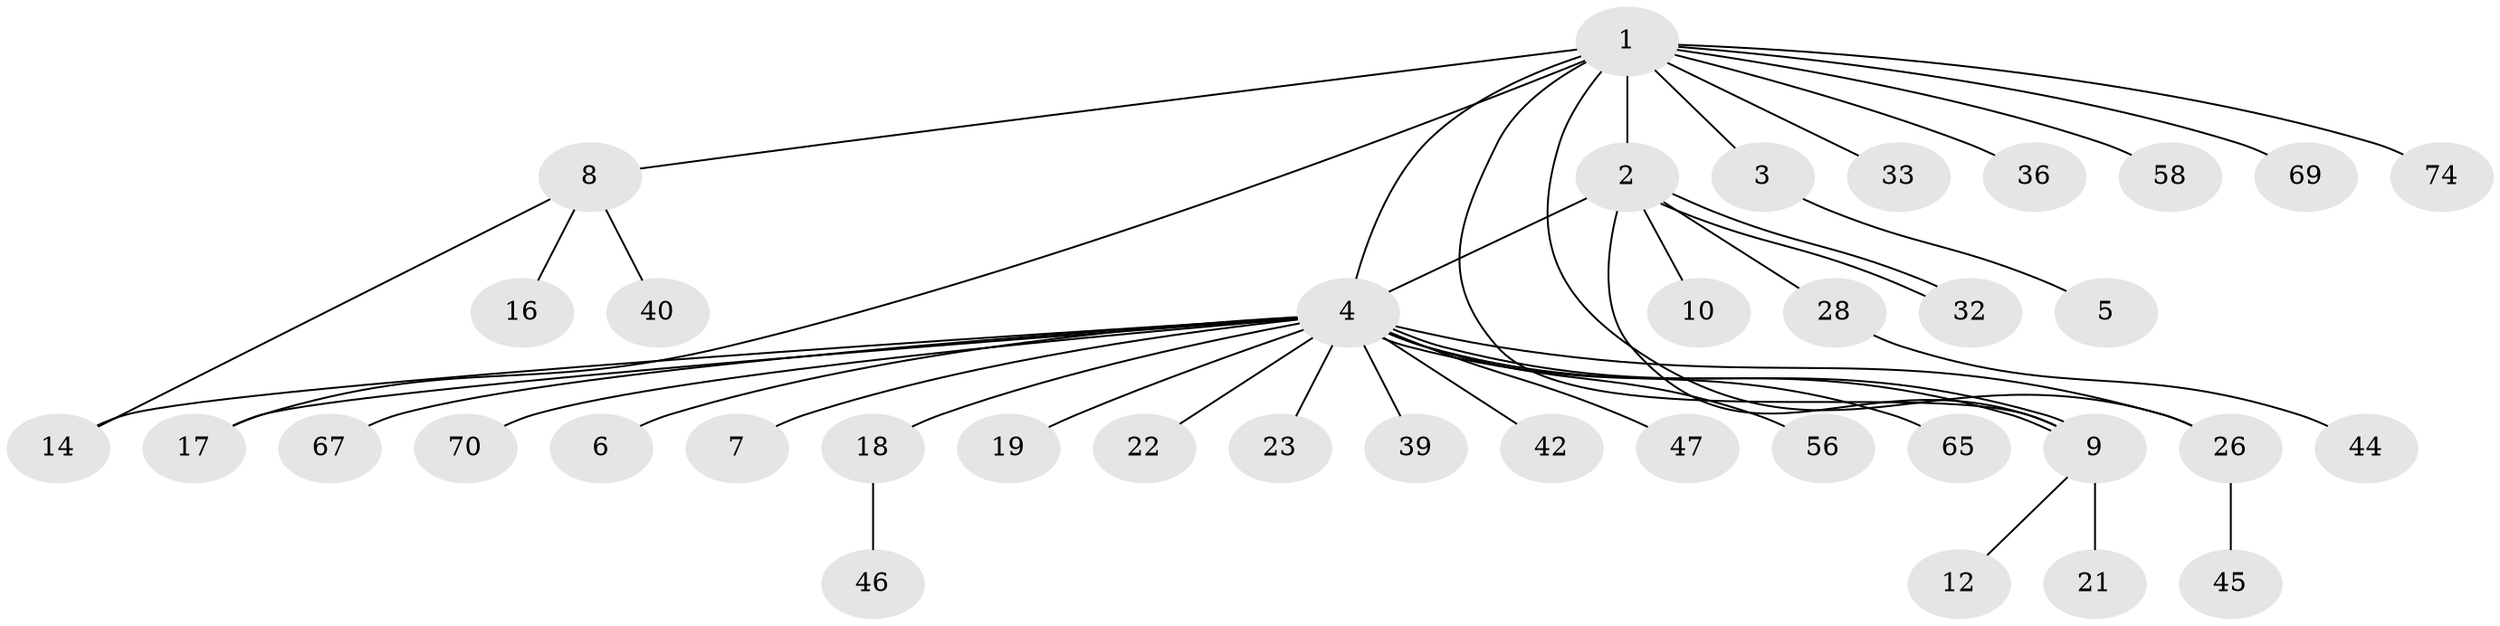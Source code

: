 // original degree distribution, {13: 0.013157894736842105, 18: 0.013157894736842105, 3: 0.09210526315789473, 23: 0.013157894736842105, 1: 0.631578947368421, 4: 0.02631578947368421, 8: 0.013157894736842105, 2: 0.17105263157894737, 7: 0.013157894736842105, 6: 0.013157894736842105}
// Generated by graph-tools (version 1.1) at 2025/18/03/04/25 18:18:24]
// undirected, 38 vertices, 45 edges
graph export_dot {
graph [start="1"]
  node [color=gray90,style=filled];
  1;
  2 [super="+27+13+41+61+55+66+60+24+11+20+31"];
  3 [super="+57"];
  4 [super="+30+15"];
  5;
  6;
  7;
  8;
  9 [super="+29+50"];
  10;
  12;
  14;
  16;
  17 [super="+59"];
  18 [super="+35+37"];
  19 [super="+48"];
  21 [super="+49"];
  22;
  23;
  26;
  28;
  32;
  33;
  36;
  39;
  40 [super="+53"];
  42;
  44;
  45 [super="+68"];
  46;
  47;
  56;
  58 [super="+75"];
  65;
  67;
  69;
  70;
  74;
  1 -- 2 [weight=2];
  1 -- 3;
  1 -- 4;
  1 -- 8;
  1 -- 9;
  1 -- 17;
  1 -- 26;
  1 -- 33;
  1 -- 36;
  1 -- 58;
  1 -- 69;
  1 -- 74;
  2 -- 4 [weight=2];
  2 -- 10;
  2 -- 32;
  2 -- 32;
  2 -- 9;
  2 -- 28;
  3 -- 5;
  4 -- 6;
  4 -- 7;
  4 -- 9;
  4 -- 9;
  4 -- 14;
  4 -- 17;
  4 -- 18;
  4 -- 19;
  4 -- 22;
  4 -- 23;
  4 -- 26;
  4 -- 39;
  4 -- 42;
  4 -- 47;
  4 -- 56;
  4 -- 65;
  4 -- 67;
  4 -- 70;
  8 -- 14;
  8 -- 16;
  8 -- 40;
  9 -- 12;
  9 -- 21;
  18 -- 46;
  26 -- 45;
  28 -- 44;
}
